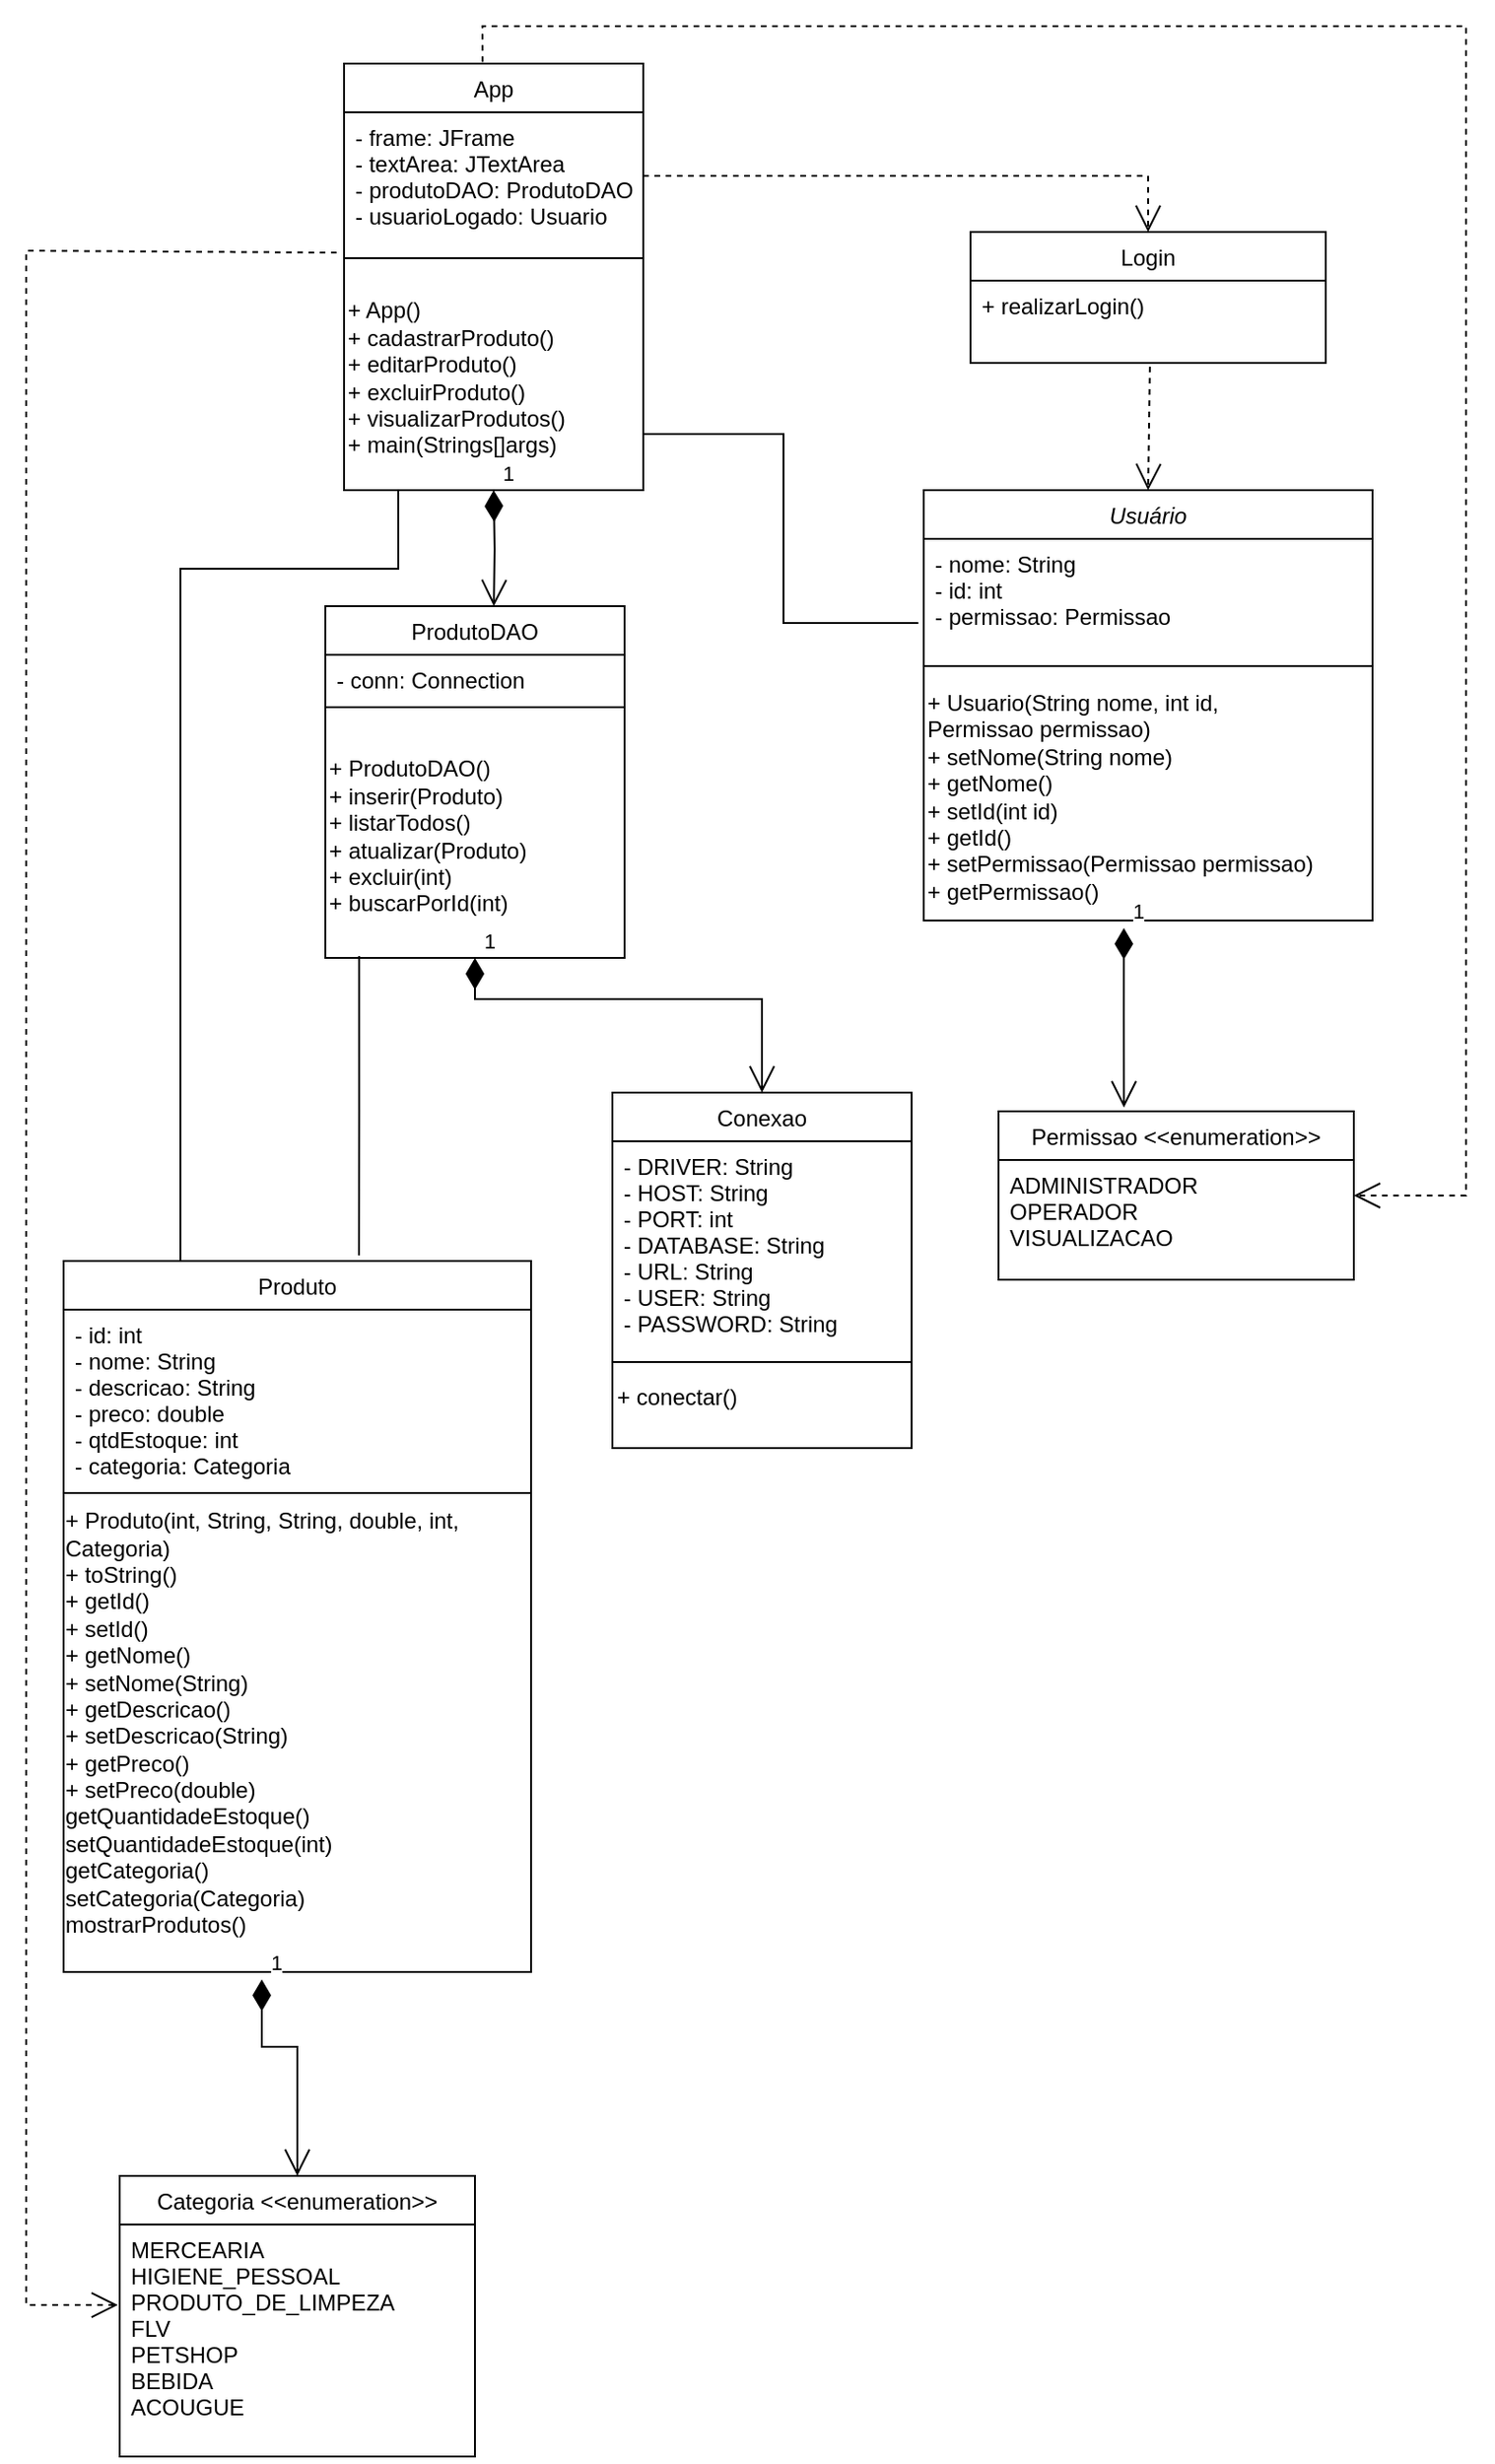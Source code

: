 <mxfile version="26.2.2">
  <diagram id="C5RBs43oDa-KdzZeNtuy" name="Page-1">
    <mxGraphModel dx="948" dy="732" grid="1" gridSize="10" guides="1" tooltips="1" connect="1" arrows="1" fold="1" page="1" pageScale="1" pageWidth="827" pageHeight="1169" math="0" shadow="0">
      <root>
        <mxCell id="WIyWlLk6GJQsqaUBKTNV-0" />
        <mxCell id="WIyWlLk6GJQsqaUBKTNV-1" parent="WIyWlLk6GJQsqaUBKTNV-0" />
        <mxCell id="zkfFHV4jXpPFQw0GAbJ--0" value="Usuário" style="swimlane;fontStyle=2;align=center;verticalAlign=top;childLayout=stackLayout;horizontal=1;startSize=26;horizontalStack=0;resizeParent=1;resizeLast=0;collapsible=1;marginBottom=0;rounded=0;shadow=0;strokeWidth=1;" parent="WIyWlLk6GJQsqaUBKTNV-1" vertex="1">
          <mxGeometry x="500" y="268" width="240" height="230" as="geometry">
            <mxRectangle x="220" y="120" width="160" height="26" as="alternateBounds" />
          </mxGeometry>
        </mxCell>
        <mxCell id="zkfFHV4jXpPFQw0GAbJ--3" value="- nome: String&#xa;- id: int&#xa;- permissao: Permissao&#xa;&#xa;&#xa;&#xa;&#xa;&#xa;&#xa;&#xa;" style="text;align=left;verticalAlign=top;spacingLeft=4;spacingRight=4;overflow=hidden;rotatable=0;points=[[0,0.5],[1,0.5]];portConstraint=eastwest;rounded=0;shadow=0;html=0;" parent="zkfFHV4jXpPFQw0GAbJ--0" vertex="1">
          <mxGeometry y="26" width="240" height="64" as="geometry" />
        </mxCell>
        <mxCell id="zkfFHV4jXpPFQw0GAbJ--15" value="" style="line;html=1;strokeWidth=1;align=left;verticalAlign=middle;spacingTop=-1;spacingLeft=3;spacingRight=3;rotatable=0;labelPosition=right;points=[];portConstraint=eastwest;" parent="zkfFHV4jXpPFQw0GAbJ--0" vertex="1">
          <mxGeometry y="90" width="240" height="8" as="geometry" />
        </mxCell>
        <mxCell id="CpEWI8949wsYgdaM1sYn-0" value="&lt;span style=&quot;text-wrap-mode: nowrap;&quot;&gt;+ Usuario(String nome, int id,&amp;nbsp;&lt;/span&gt;&lt;br style=&quot;padding: 0px; margin: 0px; text-wrap-mode: nowrap;&quot;&gt;&lt;span style=&quot;text-wrap-mode: nowrap;&quot;&gt;Permissao permissao)&lt;/span&gt;&lt;br style=&quot;padding: 0px; margin: 0px; text-wrap-mode: nowrap;&quot;&gt;&lt;span style=&quot;text-wrap-mode: nowrap;&quot;&gt;+ setNome(String nome)&lt;/span&gt;&lt;br style=&quot;padding: 0px; margin: 0px; text-wrap-mode: nowrap;&quot;&gt;&lt;span style=&quot;text-wrap-mode: nowrap;&quot;&gt;+ getNome()&lt;/span&gt;&lt;br style=&quot;padding: 0px; margin: 0px; text-wrap-mode: nowrap;&quot;&gt;&lt;span style=&quot;text-wrap-mode: nowrap;&quot;&gt;+ setId(int id)&lt;/span&gt;&lt;br style=&quot;padding: 0px; margin: 0px; text-wrap-mode: nowrap;&quot;&gt;&lt;span style=&quot;text-wrap-mode: nowrap;&quot;&gt;+ getId()&lt;/span&gt;&lt;br style=&quot;padding: 0px; margin: 0px; text-wrap-mode: nowrap;&quot;&gt;&lt;span style=&quot;text-wrap-mode: nowrap;&quot;&gt;+ setPermissao(Permissao permissao)&lt;/span&gt;&lt;br style=&quot;padding: 0px; margin: 0px; text-wrap-mode: nowrap;&quot;&gt;&lt;span style=&quot;text-wrap-mode: nowrap;&quot;&gt;+ getPermissao()&lt;/span&gt;" style="text;strokeColor=none;align=left;fillColor=none;html=1;verticalAlign=middle;whiteSpace=wrap;rounded=0;" vertex="1" parent="zkfFHV4jXpPFQw0GAbJ--0">
          <mxGeometry y="98" width="240" height="132" as="geometry" />
        </mxCell>
        <mxCell id="zkfFHV4jXpPFQw0GAbJ--6" value="Permissao &lt;&lt;enumeration&gt;&gt;" style="swimlane;fontStyle=0;align=center;verticalAlign=top;childLayout=stackLayout;horizontal=1;startSize=26;horizontalStack=0;resizeParent=1;resizeLast=0;collapsible=1;marginBottom=0;rounded=0;shadow=0;strokeWidth=1;" parent="WIyWlLk6GJQsqaUBKTNV-1" vertex="1">
          <mxGeometry x="540" y="600" width="190" height="90" as="geometry">
            <mxRectangle x="130" y="380" width="160" height="26" as="alternateBounds" />
          </mxGeometry>
        </mxCell>
        <mxCell id="zkfFHV4jXpPFQw0GAbJ--7" value="ADMINISTRADOR&#xa;OPERADOR&#xa;VISUALIZACAO" style="text;align=left;verticalAlign=top;spacingLeft=4;spacingRight=4;overflow=hidden;rotatable=0;points=[[0,0.5],[1,0.5]];portConstraint=eastwest;" parent="zkfFHV4jXpPFQw0GAbJ--6" vertex="1">
          <mxGeometry y="26" width="190" height="64" as="geometry" />
        </mxCell>
        <mxCell id="zkfFHV4jXpPFQw0GAbJ--13" value="ProdutoDAO" style="swimlane;fontStyle=0;align=center;verticalAlign=top;childLayout=stackLayout;horizontal=1;startSize=26;horizontalStack=0;resizeParent=1;resizeLast=0;collapsible=1;marginBottom=0;rounded=0;shadow=0;strokeWidth=1;" parent="WIyWlLk6GJQsqaUBKTNV-1" vertex="1">
          <mxGeometry x="180" y="330" width="160" height="188" as="geometry">
            <mxRectangle x="340" y="380" width="170" height="26" as="alternateBounds" />
          </mxGeometry>
        </mxCell>
        <mxCell id="zkfFHV4jXpPFQw0GAbJ--14" value="- conn: Connection&#xa;&#xa;" style="text;align=left;verticalAlign=top;spacingLeft=4;spacingRight=4;overflow=hidden;rotatable=0;points=[[0,0.5],[1,0.5]];portConstraint=eastwest;" parent="zkfFHV4jXpPFQw0GAbJ--13" vertex="1">
          <mxGeometry y="26" width="160" height="24" as="geometry" />
        </mxCell>
        <mxCell id="CpEWI8949wsYgdaM1sYn-4" value="" style="line;html=1;strokeWidth=1;align=left;verticalAlign=middle;spacingTop=-1;spacingLeft=3;spacingRight=3;rotatable=0;labelPosition=right;points=[];portConstraint=eastwest;" vertex="1" parent="zkfFHV4jXpPFQw0GAbJ--13">
          <mxGeometry y="50" width="160" height="8" as="geometry" />
        </mxCell>
        <mxCell id="CpEWI8949wsYgdaM1sYn-6" value="+ ProdutoDAO()&lt;div&gt;+ inserir(Produto)&lt;/div&gt;&lt;div&gt;+ listarTodos()&lt;/div&gt;&lt;div&gt;+ atualizar(Produto)&lt;/div&gt;&lt;div&gt;+ excluir(int)&lt;/div&gt;&lt;div&gt;+ buscarPorId(int)&lt;/div&gt;" style="text;strokeColor=none;align=left;fillColor=none;html=1;verticalAlign=middle;whiteSpace=wrap;rounded=0;" vertex="1" parent="zkfFHV4jXpPFQw0GAbJ--13">
          <mxGeometry y="58" width="160" height="130" as="geometry" />
        </mxCell>
        <mxCell id="zkfFHV4jXpPFQw0GAbJ--17" value="App" style="swimlane;fontStyle=0;align=center;verticalAlign=top;childLayout=stackLayout;horizontal=1;startSize=26;horizontalStack=0;resizeParent=1;resizeLast=0;collapsible=1;marginBottom=0;rounded=0;shadow=0;strokeWidth=1;" parent="WIyWlLk6GJQsqaUBKTNV-1" vertex="1">
          <mxGeometry x="190" y="40" width="160" height="228" as="geometry">
            <mxRectangle x="550" y="140" width="160" height="26" as="alternateBounds" />
          </mxGeometry>
        </mxCell>
        <mxCell id="zkfFHV4jXpPFQw0GAbJ--18" value="- frame: JFrame&#xa;- textArea: JTextArea&#xa;- produtoDAO: ProdutoDAO&#xa;- usuarioLogado: Usuario&#xa;" style="text;align=left;verticalAlign=top;spacingLeft=4;spacingRight=4;overflow=hidden;rotatable=0;points=[[0,0.5],[1,0.5]];portConstraint=eastwest;" parent="zkfFHV4jXpPFQw0GAbJ--17" vertex="1">
          <mxGeometry y="26" width="160" height="74" as="geometry" />
        </mxCell>
        <mxCell id="CpEWI8949wsYgdaM1sYn-2" value="" style="line;html=1;strokeWidth=1;align=left;verticalAlign=middle;spacingTop=-1;spacingLeft=3;spacingRight=3;rotatable=0;labelPosition=right;points=[];portConstraint=eastwest;" vertex="1" parent="zkfFHV4jXpPFQw0GAbJ--17">
          <mxGeometry y="100" width="160" height="8" as="geometry" />
        </mxCell>
        <mxCell id="CpEWI8949wsYgdaM1sYn-1" value="&lt;span style=&quot;text-wrap-mode: nowrap;&quot;&gt;+ App()&lt;/span&gt;&lt;br style=&quot;padding: 0px; margin: 0px; text-wrap-mode: nowrap;&quot;&gt;&lt;span style=&quot;text-wrap-mode: nowrap;&quot;&gt;+ cadastrarProduto()&lt;/span&gt;&lt;br style=&quot;padding: 0px; margin: 0px; text-wrap-mode: nowrap;&quot;&gt;&lt;span style=&quot;text-wrap-mode: nowrap;&quot;&gt;+ editarProduto()&lt;/span&gt;&lt;br style=&quot;padding: 0px; margin: 0px; text-wrap-mode: nowrap;&quot;&gt;&lt;span style=&quot;text-wrap-mode: nowrap;&quot;&gt;+ excluirProduto()&lt;/span&gt;&lt;br style=&quot;padding: 0px; margin: 0px; text-wrap-mode: nowrap;&quot;&gt;&lt;span style=&quot;text-wrap-mode: nowrap;&quot;&gt;+ visualizarProdutos()&lt;/span&gt;&lt;br style=&quot;padding: 0px; margin: 0px; text-wrap-mode: nowrap;&quot;&gt;&lt;span style=&quot;text-wrap-mode: nowrap;&quot;&gt;+ main(Strings[]args)&lt;/span&gt;" style="text;strokeColor=none;align=left;fillColor=none;html=1;verticalAlign=middle;whiteSpace=wrap;rounded=0;" vertex="1" parent="zkfFHV4jXpPFQw0GAbJ--17">
          <mxGeometry y="108" width="160" height="120" as="geometry" />
        </mxCell>
        <mxCell id="CpEWI8949wsYgdaM1sYn-7" value="Produto" style="swimlane;fontStyle=0;align=center;verticalAlign=top;childLayout=stackLayout;horizontal=1;startSize=26;horizontalStack=0;resizeParent=1;resizeLast=0;collapsible=1;marginBottom=0;rounded=0;shadow=0;strokeWidth=1;" vertex="1" parent="WIyWlLk6GJQsqaUBKTNV-1">
          <mxGeometry x="40" y="680" width="250" height="380" as="geometry">
            <mxRectangle x="130" y="380" width="160" height="26" as="alternateBounds" />
          </mxGeometry>
        </mxCell>
        <mxCell id="CpEWI8949wsYgdaM1sYn-8" value="- id: int&#xa;- nome: String&#xa;- descricao: String&#xa;- preco: double&#xa;- qtdEstoque: int&#xa;- categoria: Categoria&#xa;" style="text;align=left;verticalAlign=top;spacingLeft=4;spacingRight=4;overflow=hidden;rotatable=0;points=[[0,0.5],[1,0.5]];portConstraint=eastwest;" vertex="1" parent="CpEWI8949wsYgdaM1sYn-7">
          <mxGeometry y="26" width="250" height="94" as="geometry" />
        </mxCell>
        <mxCell id="CpEWI8949wsYgdaM1sYn-9" value="" style="line;html=1;strokeWidth=1;align=left;verticalAlign=middle;spacingTop=-1;spacingLeft=3;spacingRight=3;rotatable=0;labelPosition=right;points=[];portConstraint=eastwest;" vertex="1" parent="CpEWI8949wsYgdaM1sYn-7">
          <mxGeometry y="120" width="250" height="8" as="geometry" />
        </mxCell>
        <mxCell id="CpEWI8949wsYgdaM1sYn-10" value="&lt;div style=&quot;text-align: left;&quot;&gt;&lt;span style=&quot;background-color: transparent; color: light-dark(rgb(0, 0, 0), rgb(255, 255, 255));&quot;&gt;+ Produto(int, String, String, double, int, Categoria)&lt;/span&gt;&lt;/div&gt;&lt;div style=&quot;text-align: left;&quot;&gt;+ toString()&lt;/div&gt;&lt;div style=&quot;text-align: left;&quot;&gt;+ getId()&lt;/div&gt;&lt;div style=&quot;text-align: left;&quot;&gt;+ setId()&lt;/div&gt;&lt;div style=&quot;text-align: left;&quot;&gt;+ getNome()&lt;/div&gt;&lt;div style=&quot;text-align: left;&quot;&gt;+ setNome(String)&lt;/div&gt;&lt;div style=&quot;text-align: left;&quot;&gt;+ getDescricao()&lt;/div&gt;&lt;div style=&quot;text-align: left;&quot;&gt;+ setDescricao(String)&lt;/div&gt;&lt;div style=&quot;text-align: left;&quot;&gt;+ getPreco()&lt;/div&gt;&lt;div style=&quot;text-align: left;&quot;&gt;+ setPreco(double)&lt;/div&gt;&lt;div style=&quot;text-align: left;&quot;&gt;getQuantidadeEstoque()&lt;/div&gt;&lt;div style=&quot;text-align: left;&quot;&gt;setQuantidadeEstoque(int)&lt;/div&gt;&lt;div style=&quot;text-align: left;&quot;&gt;getCategoria()&lt;/div&gt;&lt;div style=&quot;text-align: left;&quot;&gt;setCategoria(Categoria)&lt;/div&gt;&lt;div style=&quot;text-align: left;&quot;&gt;mostrarProdutos()&lt;/div&gt;&lt;div&gt;&lt;br&gt;&lt;/div&gt;" style="text;strokeColor=none;align=center;fillColor=none;html=1;verticalAlign=middle;whiteSpace=wrap;rounded=0;" vertex="1" parent="CpEWI8949wsYgdaM1sYn-7">
          <mxGeometry y="128" width="250" height="252" as="geometry" />
        </mxCell>
        <mxCell id="CpEWI8949wsYgdaM1sYn-11" value="Conexao" style="swimlane;fontStyle=0;align=center;verticalAlign=top;childLayout=stackLayout;horizontal=1;startSize=26;horizontalStack=0;resizeParent=1;resizeLast=0;collapsible=1;marginBottom=0;rounded=0;shadow=0;strokeWidth=1;" vertex="1" parent="WIyWlLk6GJQsqaUBKTNV-1">
          <mxGeometry x="333.5" y="590" width="160" height="190" as="geometry">
            <mxRectangle x="130" y="380" width="160" height="26" as="alternateBounds" />
          </mxGeometry>
        </mxCell>
        <mxCell id="CpEWI8949wsYgdaM1sYn-12" value="- DRIVER: String&#xa;- HOST: String&#xa;- PORT: int&#xa;- DATABASE: String&#xa;- URL: String&#xa;- USER: String&#xa;- PASSWORD: String&#xa;&#xa;&#xa;" style="text;align=left;verticalAlign=top;spacingLeft=4;spacingRight=4;overflow=hidden;rotatable=0;points=[[0,0.5],[1,0.5]];portConstraint=eastwest;" vertex="1" parent="CpEWI8949wsYgdaM1sYn-11">
          <mxGeometry y="26" width="160" height="114" as="geometry" />
        </mxCell>
        <mxCell id="CpEWI8949wsYgdaM1sYn-13" value="" style="line;html=1;strokeWidth=1;align=left;verticalAlign=middle;spacingTop=-1;spacingLeft=3;spacingRight=3;rotatable=0;labelPosition=right;points=[];portConstraint=eastwest;" vertex="1" parent="CpEWI8949wsYgdaM1sYn-11">
          <mxGeometry y="140" width="160" height="8" as="geometry" />
        </mxCell>
        <mxCell id="CpEWI8949wsYgdaM1sYn-14" value="+ conectar()" style="text;strokeColor=none;align=left;fillColor=none;html=1;verticalAlign=middle;whiteSpace=wrap;rounded=0;" vertex="1" parent="CpEWI8949wsYgdaM1sYn-11">
          <mxGeometry y="148" width="160" height="30" as="geometry" />
        </mxCell>
        <mxCell id="CpEWI8949wsYgdaM1sYn-15" value="Login" style="swimlane;fontStyle=0;align=center;verticalAlign=top;childLayout=stackLayout;horizontal=1;startSize=26;horizontalStack=0;resizeParent=1;resizeLast=0;collapsible=1;marginBottom=0;rounded=0;shadow=0;strokeWidth=1;" vertex="1" parent="WIyWlLk6GJQsqaUBKTNV-1">
          <mxGeometry x="525" y="130" width="190" height="70" as="geometry">
            <mxRectangle x="130" y="380" width="160" height="26" as="alternateBounds" />
          </mxGeometry>
        </mxCell>
        <mxCell id="CpEWI8949wsYgdaM1sYn-16" value="+ realizarLogin()" style="text;align=left;verticalAlign=top;spacingLeft=4;spacingRight=4;overflow=hidden;rotatable=0;points=[[0,0.5],[1,0.5]];portConstraint=eastwest;" vertex="1" parent="CpEWI8949wsYgdaM1sYn-15">
          <mxGeometry y="26" width="190" height="44" as="geometry" />
        </mxCell>
        <mxCell id="CpEWI8949wsYgdaM1sYn-17" value="Categoria &lt;&lt;enumeration&gt;&gt;" style="swimlane;fontStyle=0;align=center;verticalAlign=top;childLayout=stackLayout;horizontal=1;startSize=26;horizontalStack=0;resizeParent=1;resizeLast=0;collapsible=1;marginBottom=0;rounded=0;shadow=0;strokeWidth=1;" vertex="1" parent="WIyWlLk6GJQsqaUBKTNV-1">
          <mxGeometry x="70" y="1169" width="190" height="150" as="geometry">
            <mxRectangle x="130" y="380" width="160" height="26" as="alternateBounds" />
          </mxGeometry>
        </mxCell>
        <mxCell id="CpEWI8949wsYgdaM1sYn-18" value="MERCEARIA&#xa;HIGIENE_PESSOAL&#xa;PRODUTO_DE_LIMPEZA&#xa;FLV&#xa;PETSHOP&#xa;BEBIDA&#xa;ACOUGUE&#xa;" style="text;align=left;verticalAlign=top;spacingLeft=4;spacingRight=4;overflow=hidden;rotatable=0;points=[[0,0.5],[1,0.5]];portConstraint=eastwest;" vertex="1" parent="CpEWI8949wsYgdaM1sYn-17">
          <mxGeometry y="26" width="190" height="124" as="geometry" />
        </mxCell>
        <mxCell id="CpEWI8949wsYgdaM1sYn-21" value="1" style="endArrow=open;html=1;endSize=12;startArrow=diamondThin;startSize=14;startFill=1;edgeStyle=orthogonalEdgeStyle;align=left;verticalAlign=bottom;rounded=0;entryX=0.563;entryY=0;entryDx=0;entryDy=0;entryPerimeter=0;" edge="1" parent="WIyWlLk6GJQsqaUBKTNV-1" target="zkfFHV4jXpPFQw0GAbJ--13">
          <mxGeometry x="-1" y="3" relative="1" as="geometry">
            <mxPoint x="270" y="268" as="sourcePoint" />
            <mxPoint x="430" y="268" as="targetPoint" />
          </mxGeometry>
        </mxCell>
        <mxCell id="CpEWI8949wsYgdaM1sYn-25" value="1" style="endArrow=open;html=1;endSize=12;startArrow=diamondThin;startSize=14;startFill=1;edgeStyle=orthogonalEdgeStyle;align=left;verticalAlign=bottom;rounded=0;entryX=0.5;entryY=0;entryDx=0;entryDy=0;exitX=0.5;exitY=1;exitDx=0;exitDy=0;" edge="1" parent="WIyWlLk6GJQsqaUBKTNV-1" source="CpEWI8949wsYgdaM1sYn-6" target="CpEWI8949wsYgdaM1sYn-11">
          <mxGeometry x="-1" y="3" relative="1" as="geometry">
            <mxPoint x="320" y="510" as="sourcePoint" />
            <mxPoint x="480" y="510" as="targetPoint" />
            <Array as="points">
              <mxPoint x="260" y="540" />
              <mxPoint x="414" y="540" />
            </Array>
          </mxGeometry>
        </mxCell>
        <mxCell id="CpEWI8949wsYgdaM1sYn-27" value="1" style="endArrow=open;html=1;endSize=12;startArrow=diamondThin;startSize=14;startFill=1;edgeStyle=orthogonalEdgeStyle;align=left;verticalAlign=bottom;rounded=0;exitX=0.424;exitY=1.016;exitDx=0;exitDy=0;exitPerimeter=0;entryX=0.5;entryY=0;entryDx=0;entryDy=0;" edge="1" parent="WIyWlLk6GJQsqaUBKTNV-1" source="CpEWI8949wsYgdaM1sYn-10" target="CpEWI8949wsYgdaM1sYn-17">
          <mxGeometry x="-1" y="3" relative="1" as="geometry">
            <mxPoint x="130" y="1100" as="sourcePoint" />
            <mxPoint x="290" y="1100" as="targetPoint" />
            <Array as="points">
              <mxPoint x="146" y="1100" />
              <mxPoint x="165" y="1100" />
            </Array>
          </mxGeometry>
        </mxCell>
        <mxCell id="CpEWI8949wsYgdaM1sYn-29" value="1" style="endArrow=open;html=1;endSize=12;startArrow=diamondThin;startSize=14;startFill=1;edgeStyle=orthogonalEdgeStyle;align=left;verticalAlign=bottom;rounded=0;exitX=0.446;exitY=1.03;exitDx=0;exitDy=0;exitPerimeter=0;entryX=0.353;entryY=-0.022;entryDx=0;entryDy=0;entryPerimeter=0;" edge="1" parent="WIyWlLk6GJQsqaUBKTNV-1" source="CpEWI8949wsYgdaM1sYn-0" target="zkfFHV4jXpPFQw0GAbJ--6">
          <mxGeometry x="-1" y="3" relative="1" as="geometry">
            <mxPoint x="580" y="550" as="sourcePoint" />
            <mxPoint x="607" y="590" as="targetPoint" />
            <Array as="points" />
          </mxGeometry>
        </mxCell>
        <mxCell id="CpEWI8949wsYgdaM1sYn-33" value="" style="endArrow=none;html=1;edgeStyle=orthogonalEdgeStyle;rounded=0;exitX=1;exitY=0.75;exitDx=0;exitDy=0;entryX=-0.012;entryY=0.703;entryDx=0;entryDy=0;entryPerimeter=0;" edge="1" parent="WIyWlLk6GJQsqaUBKTNV-1" source="CpEWI8949wsYgdaM1sYn-1" target="zkfFHV4jXpPFQw0GAbJ--3">
          <mxGeometry relative="1" as="geometry">
            <mxPoint x="380" y="280" as="sourcePoint" />
            <mxPoint x="480" y="370" as="targetPoint" />
          </mxGeometry>
        </mxCell>
        <mxCell id="CpEWI8949wsYgdaM1sYn-36" value="" style="endArrow=none;html=1;edgeStyle=orthogonalEdgeStyle;rounded=0;entryX=0.181;entryY=1;entryDx=0;entryDy=0;entryPerimeter=0;exitX=0.25;exitY=0;exitDx=0;exitDy=0;" edge="1" parent="WIyWlLk6GJQsqaUBKTNV-1" source="CpEWI8949wsYgdaM1sYn-7" target="CpEWI8949wsYgdaM1sYn-1">
          <mxGeometry relative="1" as="geometry">
            <mxPoint x="110" y="300" as="sourcePoint" />
            <mxPoint x="220" y="300" as="targetPoint" />
            <Array as="points">
              <mxPoint x="103" y="310" />
              <mxPoint x="219" y="310" />
            </Array>
          </mxGeometry>
        </mxCell>
        <mxCell id="CpEWI8949wsYgdaM1sYn-39" value="" style="endArrow=none;html=1;edgeStyle=orthogonalEdgeStyle;rounded=0;exitX=0.113;exitY=0.992;exitDx=0;exitDy=0;exitPerimeter=0;entryX=0.632;entryY=-0.008;entryDx=0;entryDy=0;entryPerimeter=0;" edge="1" parent="WIyWlLk6GJQsqaUBKTNV-1" source="CpEWI8949wsYgdaM1sYn-6" target="CpEWI8949wsYgdaM1sYn-7">
          <mxGeometry relative="1" as="geometry">
            <mxPoint x="130" y="580" as="sourcePoint" />
            <mxPoint x="290" y="580" as="targetPoint" />
          </mxGeometry>
        </mxCell>
        <mxCell id="CpEWI8949wsYgdaM1sYn-42" value="" style="endArrow=open;endSize=12;dashed=1;html=1;rounded=0;entryX=0.5;entryY=0;entryDx=0;entryDy=0;" edge="1" parent="WIyWlLk6GJQsqaUBKTNV-1" target="CpEWI8949wsYgdaM1sYn-15">
          <mxGeometry width="160" relative="1" as="geometry">
            <mxPoint x="350" y="100" as="sourcePoint" />
            <mxPoint x="510" y="100" as="targetPoint" />
            <Array as="points">
              <mxPoint x="620" y="100" />
            </Array>
            <mxPoint as="offset" />
          </mxGeometry>
        </mxCell>
        <mxCell id="CpEWI8949wsYgdaM1sYn-43" value="" style="endArrow=open;endSize=12;dashed=1;html=1;rounded=0;exitX=0.463;exitY=-0.004;exitDx=0;exitDy=0;exitPerimeter=0;" edge="1" parent="WIyWlLk6GJQsqaUBKTNV-1" source="zkfFHV4jXpPFQw0GAbJ--17" target="zkfFHV4jXpPFQw0GAbJ--6">
          <mxGeometry width="160" relative="1" as="geometry">
            <mxPoint x="260" y="30" as="sourcePoint" />
            <mxPoint x="420" y="30" as="targetPoint" />
            <Array as="points">
              <mxPoint x="264" y="20" />
              <mxPoint x="790" y="20" />
              <mxPoint x="790" y="645" />
            </Array>
          </mxGeometry>
        </mxCell>
        <mxCell id="CpEWI8949wsYgdaM1sYn-44" value="" style="endArrow=open;endSize=12;dashed=1;html=1;rounded=0;exitX=-0.025;exitY=1.014;exitDx=0;exitDy=0;exitPerimeter=0;entryX=-0.005;entryY=0.347;entryDx=0;entryDy=0;entryPerimeter=0;" edge="1" parent="WIyWlLk6GJQsqaUBKTNV-1" source="zkfFHV4jXpPFQw0GAbJ--18" target="CpEWI8949wsYgdaM1sYn-18">
          <mxGeometry width="160" relative="1" as="geometry">
            <mxPoint x="173.29" y="134.5" as="sourcePoint" />
            <mxPoint x="150.001" y="1155.5" as="targetPoint" />
            <Array as="points">
              <mxPoint x="20" y="140" />
              <mxPoint x="20" y="640" />
              <mxPoint x="20" y="1110" />
              <mxPoint x="20" y="1238" />
            </Array>
          </mxGeometry>
        </mxCell>
        <mxCell id="CpEWI8949wsYgdaM1sYn-45" value="" style="endArrow=open;endSize=12;dashed=1;html=1;rounded=0;exitX=0.505;exitY=1.045;exitDx=0;exitDy=0;exitPerimeter=0;entryX=0.5;entryY=0;entryDx=0;entryDy=0;" edge="1" parent="WIyWlLk6GJQsqaUBKTNV-1" source="CpEWI8949wsYgdaM1sYn-16" target="zkfFHV4jXpPFQw0GAbJ--0">
          <mxGeometry width="160" relative="1" as="geometry">
            <mxPoint x="555" y="230" as="sourcePoint" />
            <mxPoint x="715" y="230" as="targetPoint" />
          </mxGeometry>
        </mxCell>
      </root>
    </mxGraphModel>
  </diagram>
</mxfile>
